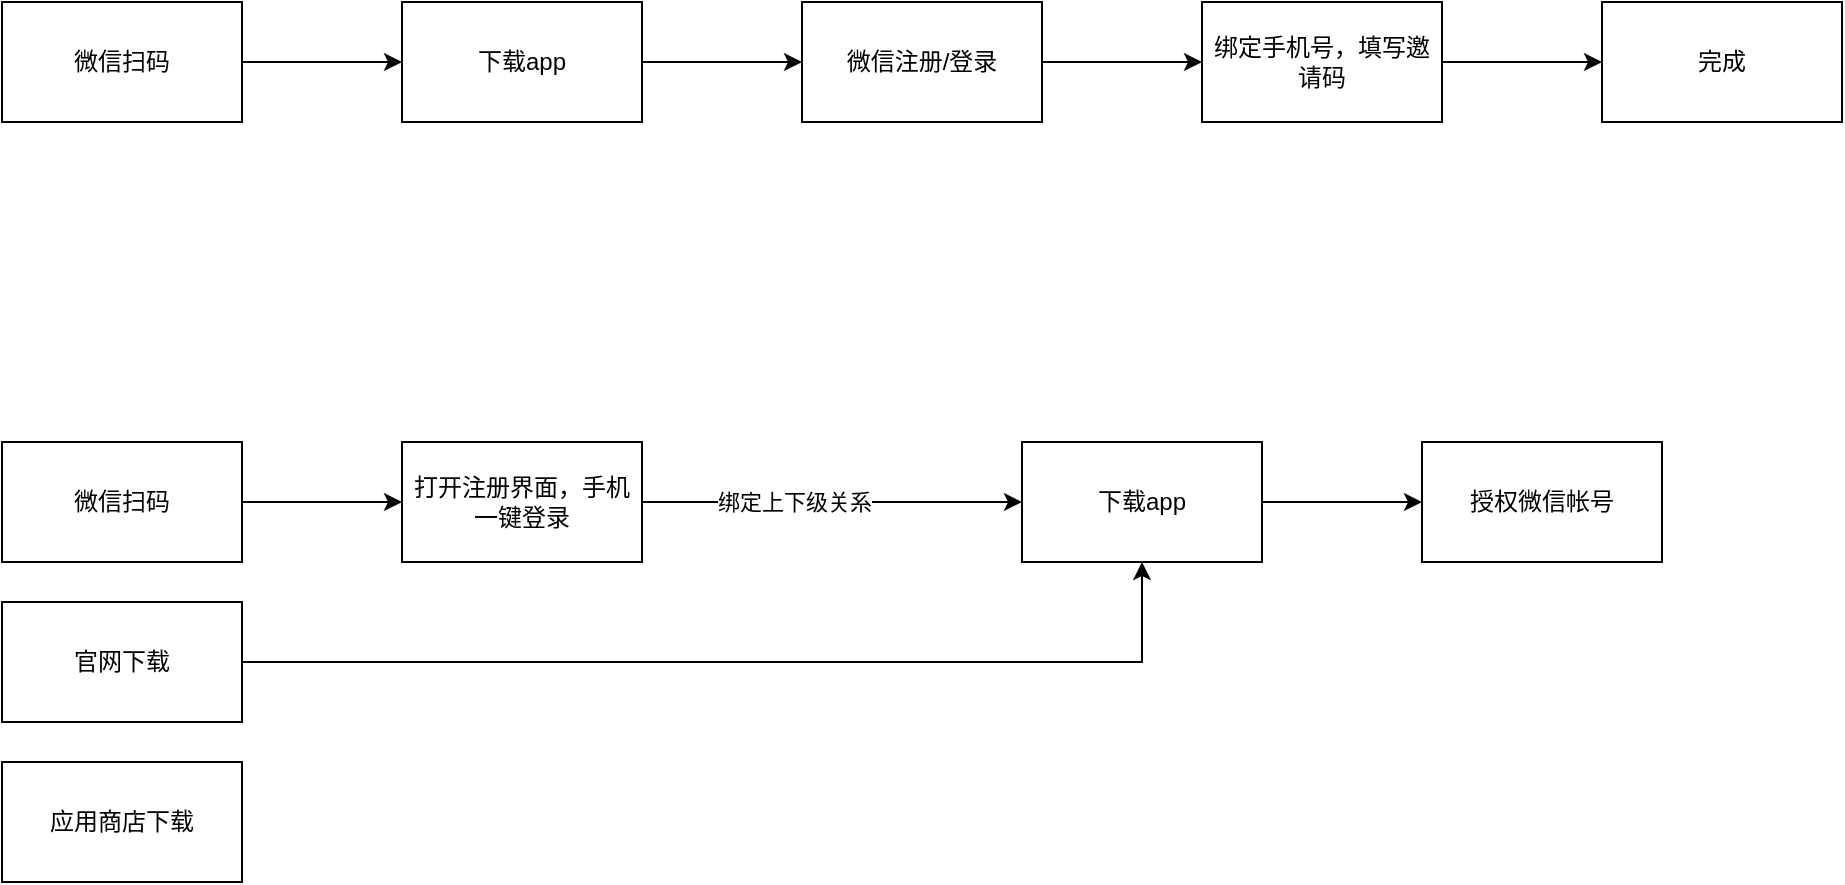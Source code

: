 <mxfile version="20.5.1" type="github">
  <diagram id="yLxBK1rM6NzwNdWk88_m" name="第 1 页">
    <mxGraphModel dx="1662" dy="720" grid="1" gridSize="10" guides="1" tooltips="1" connect="1" arrows="1" fold="1" page="1" pageScale="1" pageWidth="827" pageHeight="1169" math="0" shadow="0">
      <root>
        <mxCell id="0" />
        <mxCell id="1" parent="0" />
        <mxCell id="k1f_o4wJvyUx3vyG0FPK-5" value="" style="edgeStyle=orthogonalEdgeStyle;rounded=0;orthogonalLoop=1;jettySize=auto;html=1;" parent="1" source="k1f_o4wJvyUx3vyG0FPK-1" target="k1f_o4wJvyUx3vyG0FPK-4" edge="1">
          <mxGeometry relative="1" as="geometry" />
        </mxCell>
        <mxCell id="k1f_o4wJvyUx3vyG0FPK-1" value="微信扫码" style="rounded=0;whiteSpace=wrap;html=1;" parent="1" vertex="1">
          <mxGeometry x="40" y="260" width="120" height="60" as="geometry" />
        </mxCell>
        <mxCell id="k1f_o4wJvyUx3vyG0FPK-11" style="edgeStyle=orthogonalEdgeStyle;rounded=0;orthogonalLoop=1;jettySize=auto;html=1;entryX=0.5;entryY=1;entryDx=0;entryDy=0;" parent="1" source="k1f_o4wJvyUx3vyG0FPK-2" target="k1f_o4wJvyUx3vyG0FPK-6" edge="1">
          <mxGeometry relative="1" as="geometry">
            <mxPoint x="610" y="330" as="targetPoint" />
          </mxGeometry>
        </mxCell>
        <mxCell id="k1f_o4wJvyUx3vyG0FPK-2" value="官网下载" style="rounded=0;whiteSpace=wrap;html=1;" parent="1" vertex="1">
          <mxGeometry x="40" y="340" width="120" height="60" as="geometry" />
        </mxCell>
        <mxCell id="k1f_o4wJvyUx3vyG0FPK-3" value="应用商店下载" style="rounded=0;whiteSpace=wrap;html=1;" parent="1" vertex="1">
          <mxGeometry x="40" y="420" width="120" height="60" as="geometry" />
        </mxCell>
        <mxCell id="k1f_o4wJvyUx3vyG0FPK-7" value="" style="edgeStyle=orthogonalEdgeStyle;rounded=0;orthogonalLoop=1;jettySize=auto;html=1;" parent="1" source="k1f_o4wJvyUx3vyG0FPK-4" target="k1f_o4wJvyUx3vyG0FPK-6" edge="1">
          <mxGeometry relative="1" as="geometry" />
        </mxCell>
        <mxCell id="k1f_o4wJvyUx3vyG0FPK-14" value="绑定上下级关系" style="edgeLabel;html=1;align=center;verticalAlign=middle;resizable=0;points=[];" parent="k1f_o4wJvyUx3vyG0FPK-7" vertex="1" connectable="0">
          <mxGeometry x="-0.2" relative="1" as="geometry">
            <mxPoint as="offset" />
          </mxGeometry>
        </mxCell>
        <mxCell id="k1f_o4wJvyUx3vyG0FPK-4" value="&lt;font style=&quot;vertical-align: inherit;&quot;&gt;&lt;font style=&quot;vertical-align: inherit;&quot;&gt;&lt;font style=&quot;vertical-align: inherit;&quot;&gt;&lt;font style=&quot;vertical-align: inherit;&quot;&gt;&lt;font style=&quot;vertical-align: inherit;&quot;&gt;&lt;font style=&quot;vertical-align: inherit;&quot;&gt;打开注册界面，手机一键登录&lt;br&gt;&lt;/font&gt;&lt;/font&gt;&lt;/font&gt;&lt;/font&gt;&lt;/font&gt;&lt;/font&gt;" style="rounded=0;whiteSpace=wrap;html=1;" parent="1" vertex="1">
          <mxGeometry x="240" y="260" width="120" height="60" as="geometry" />
        </mxCell>
        <mxCell id="k1f_o4wJvyUx3vyG0FPK-9" value="" style="edgeStyle=orthogonalEdgeStyle;rounded=0;orthogonalLoop=1;jettySize=auto;html=1;" parent="1" source="k1f_o4wJvyUx3vyG0FPK-6" target="k1f_o4wJvyUx3vyG0FPK-8" edge="1">
          <mxGeometry relative="1" as="geometry" />
        </mxCell>
        <mxCell id="k1f_o4wJvyUx3vyG0FPK-6" value="下载app" style="rounded=0;whiteSpace=wrap;html=1;" parent="1" vertex="1">
          <mxGeometry x="550" y="260" width="120" height="60" as="geometry" />
        </mxCell>
        <mxCell id="k1f_o4wJvyUx3vyG0FPK-8" value="&lt;font style=&quot;vertical-align: inherit;&quot;&gt;&lt;font style=&quot;vertical-align: inherit;&quot;&gt;授权微信帐号&lt;/font&gt;&lt;/font&gt;" style="rounded=0;whiteSpace=wrap;html=1;" parent="1" vertex="1">
          <mxGeometry x="750" y="260" width="120" height="60" as="geometry" />
        </mxCell>
        <mxCell id="8of32imjR9UMvwfsS416-4" value="" style="edgeStyle=orthogonalEdgeStyle;rounded=0;orthogonalLoop=1;jettySize=auto;html=1;" edge="1" parent="1" source="8of32imjR9UMvwfsS416-1" target="8of32imjR9UMvwfsS416-3">
          <mxGeometry relative="1" as="geometry" />
        </mxCell>
        <mxCell id="8of32imjR9UMvwfsS416-1" value="微信扫码" style="rounded=0;whiteSpace=wrap;html=1;" vertex="1" parent="1">
          <mxGeometry x="40" y="40" width="120" height="60" as="geometry" />
        </mxCell>
        <mxCell id="8of32imjR9UMvwfsS416-6" value="" style="edgeStyle=orthogonalEdgeStyle;rounded=0;orthogonalLoop=1;jettySize=auto;html=1;" edge="1" parent="1" source="8of32imjR9UMvwfsS416-3" target="8of32imjR9UMvwfsS416-5">
          <mxGeometry relative="1" as="geometry" />
        </mxCell>
        <mxCell id="8of32imjR9UMvwfsS416-3" value="下载app" style="rounded=0;whiteSpace=wrap;html=1;" vertex="1" parent="1">
          <mxGeometry x="240" y="40" width="120" height="60" as="geometry" />
        </mxCell>
        <mxCell id="8of32imjR9UMvwfsS416-8" value="" style="edgeStyle=orthogonalEdgeStyle;rounded=0;orthogonalLoop=1;jettySize=auto;html=1;" edge="1" parent="1" source="8of32imjR9UMvwfsS416-5" target="8of32imjR9UMvwfsS416-7">
          <mxGeometry relative="1" as="geometry" />
        </mxCell>
        <mxCell id="8of32imjR9UMvwfsS416-5" value="微信注册/登录" style="rounded=0;whiteSpace=wrap;html=1;" vertex="1" parent="1">
          <mxGeometry x="440" y="40" width="120" height="60" as="geometry" />
        </mxCell>
        <mxCell id="8of32imjR9UMvwfsS416-10" value="" style="edgeStyle=orthogonalEdgeStyle;rounded=0;orthogonalLoop=1;jettySize=auto;html=1;" edge="1" parent="1" source="8of32imjR9UMvwfsS416-7" target="8of32imjR9UMvwfsS416-9">
          <mxGeometry relative="1" as="geometry" />
        </mxCell>
        <mxCell id="8of32imjR9UMvwfsS416-7" value="绑定手机号，填写邀请码" style="rounded=0;whiteSpace=wrap;html=1;" vertex="1" parent="1">
          <mxGeometry x="640" y="40" width="120" height="60" as="geometry" />
        </mxCell>
        <mxCell id="8of32imjR9UMvwfsS416-9" value="完成" style="rounded=0;whiteSpace=wrap;html=1;" vertex="1" parent="1">
          <mxGeometry x="840" y="40" width="120" height="60" as="geometry" />
        </mxCell>
      </root>
    </mxGraphModel>
  </diagram>
</mxfile>
